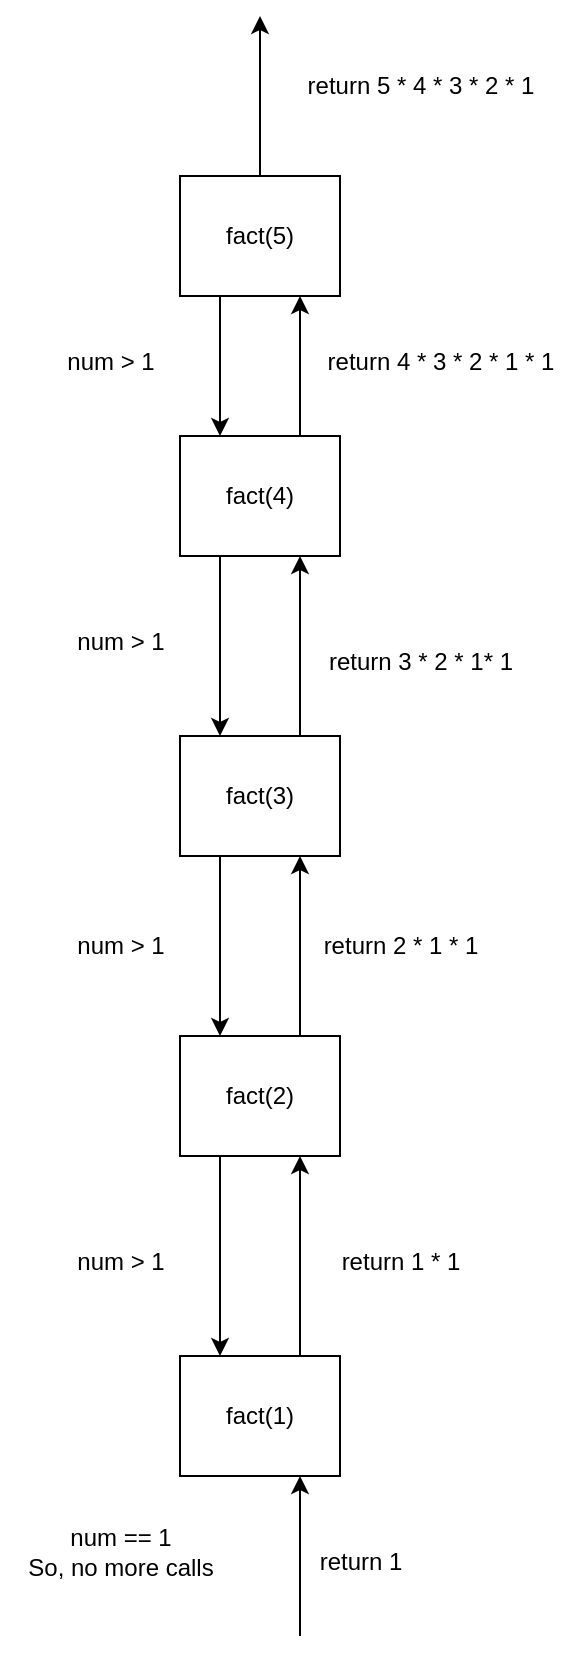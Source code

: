 <mxfile>
    <diagram id="3Uj0TZ0ywN1fFoyB2I0i" name="Page-1">
        <mxGraphModel dx="481" dy="483" grid="1" gridSize="10" guides="1" tooltips="1" connect="1" arrows="1" fold="1" page="1" pageScale="1" pageWidth="850" pageHeight="1100" math="0" shadow="0">
            <root>
                <mxCell id="0"/>
                <mxCell id="1" parent="0"/>
                <mxCell id="10" value="fact(5)" style="rounded=0;whiteSpace=wrap;html=1;" vertex="1" parent="1">
                    <mxGeometry x="170" y="120" width="80" height="60" as="geometry"/>
                </mxCell>
                <mxCell id="11" value="fact(4)" style="rounded=0;whiteSpace=wrap;html=1;" vertex="1" parent="1">
                    <mxGeometry x="170" y="250" width="80" height="60" as="geometry"/>
                </mxCell>
                <mxCell id="12" value="fact(3)" style="rounded=0;whiteSpace=wrap;html=1;" vertex="1" parent="1">
                    <mxGeometry x="170" y="400" width="80" height="60" as="geometry"/>
                </mxCell>
                <mxCell id="13" value="fact(2)" style="rounded=0;whiteSpace=wrap;html=1;" vertex="1" parent="1">
                    <mxGeometry x="170" y="550" width="80" height="60" as="geometry"/>
                </mxCell>
                <mxCell id="14" value="fact(1)" style="rounded=0;whiteSpace=wrap;html=1;" vertex="1" parent="1">
                    <mxGeometry x="170" y="710" width="80" height="60" as="geometry"/>
                </mxCell>
                <mxCell id="15" value="" style="endArrow=classic;html=1;exitX=0.25;exitY=1;exitDx=0;exitDy=0;entryX=0.25;entryY=0;entryDx=0;entryDy=0;" edge="1" parent="1" source="10" target="11">
                    <mxGeometry width="50" height="50" relative="1" as="geometry">
                        <mxPoint x="220" y="280" as="sourcePoint"/>
                        <mxPoint x="270" y="230" as="targetPoint"/>
                    </mxGeometry>
                </mxCell>
                <mxCell id="16" value="" style="endArrow=classic;html=1;entryX=0.25;entryY=0;entryDx=0;entryDy=0;exitX=0.25;exitY=1;exitDx=0;exitDy=0;" edge="1" parent="1" source="11" target="12">
                    <mxGeometry width="50" height="50" relative="1" as="geometry">
                        <mxPoint x="190" y="320" as="sourcePoint"/>
                        <mxPoint x="270" y="350" as="targetPoint"/>
                    </mxGeometry>
                </mxCell>
                <mxCell id="17" value="" style="endArrow=classic;html=1;exitX=0.25;exitY=1;exitDx=0;exitDy=0;entryX=0.25;entryY=0;entryDx=0;entryDy=0;" edge="1" parent="1" source="12" target="13">
                    <mxGeometry width="50" height="50" relative="1" as="geometry">
                        <mxPoint x="220" y="520" as="sourcePoint"/>
                        <mxPoint x="270" y="470" as="targetPoint"/>
                    </mxGeometry>
                </mxCell>
                <mxCell id="18" value="" style="endArrow=classic;html=1;exitX=0.25;exitY=1;exitDx=0;exitDy=0;entryX=0.25;entryY=0;entryDx=0;entryDy=0;" edge="1" parent="1" source="13" target="14">
                    <mxGeometry width="50" height="50" relative="1" as="geometry">
                        <mxPoint x="220" y="640" as="sourcePoint"/>
                        <mxPoint x="270" y="590" as="targetPoint"/>
                    </mxGeometry>
                </mxCell>
                <mxCell id="19" value="num &amp;gt; 1" style="text;html=1;align=center;verticalAlign=middle;resizable=0;points=[];autosize=1;strokeColor=none;fillColor=none;" vertex="1" parent="1">
                    <mxGeometry x="100" y="198" width="70" height="30" as="geometry"/>
                </mxCell>
                <mxCell id="20" value="num &amp;gt; 1" style="text;html=1;align=center;verticalAlign=middle;resizable=0;points=[];autosize=1;strokeColor=none;fillColor=none;" vertex="1" parent="1">
                    <mxGeometry x="105" y="338" width="70" height="30" as="geometry"/>
                </mxCell>
                <mxCell id="22" value="num &amp;gt; 1" style="text;html=1;align=center;verticalAlign=middle;resizable=0;points=[];autosize=1;strokeColor=none;fillColor=none;" vertex="1" parent="1">
                    <mxGeometry x="105" y="490" width="70" height="30" as="geometry"/>
                </mxCell>
                <mxCell id="23" value="num &amp;gt; 1" style="text;html=1;align=center;verticalAlign=middle;resizable=0;points=[];autosize=1;strokeColor=none;fillColor=none;" vertex="1" parent="1">
                    <mxGeometry x="105" y="648" width="70" height="30" as="geometry"/>
                </mxCell>
                <mxCell id="25" value="num == 1&lt;div&gt;So, no more calls&lt;/div&gt;" style="text;html=1;align=center;verticalAlign=middle;resizable=0;points=[];autosize=1;strokeColor=none;fillColor=none;" vertex="1" parent="1">
                    <mxGeometry x="80" y="788" width="120" height="40" as="geometry"/>
                </mxCell>
                <mxCell id="26" value="" style="endArrow=classic;html=1;" edge="1" parent="1">
                    <mxGeometry width="50" height="50" relative="1" as="geometry">
                        <mxPoint x="230" y="850" as="sourcePoint"/>
                        <mxPoint x="230" y="770" as="targetPoint"/>
                    </mxGeometry>
                </mxCell>
                <mxCell id="27" value="return 1" style="text;html=1;align=center;verticalAlign=middle;resizable=0;points=[];autosize=1;strokeColor=none;fillColor=none;" vertex="1" parent="1">
                    <mxGeometry x="230" y="798" width="60" height="30" as="geometry"/>
                </mxCell>
                <mxCell id="28" value="return 1 * 1" style="text;html=1;align=center;verticalAlign=middle;resizable=0;points=[];autosize=1;strokeColor=none;fillColor=none;" vertex="1" parent="1">
                    <mxGeometry x="240" y="648" width="80" height="30" as="geometry"/>
                </mxCell>
                <mxCell id="29" value="" style="endArrow=classic;html=1;exitX=0.75;exitY=0;exitDx=0;exitDy=0;entryX=0.75;entryY=1;entryDx=0;entryDy=0;" edge="1" parent="1" source="14" target="13">
                    <mxGeometry width="50" height="50" relative="1" as="geometry">
                        <mxPoint x="220" y="760" as="sourcePoint"/>
                        <mxPoint x="270" y="710" as="targetPoint"/>
                    </mxGeometry>
                </mxCell>
                <mxCell id="30" value="return 2 * 1 * 1" style="text;html=1;align=center;verticalAlign=middle;resizable=0;points=[];autosize=1;strokeColor=none;fillColor=none;" vertex="1" parent="1">
                    <mxGeometry x="230" y="490" width="100" height="30" as="geometry"/>
                </mxCell>
                <mxCell id="31" value="" style="endArrow=classic;html=1;exitX=0.75;exitY=0;exitDx=0;exitDy=0;entryX=0.75;entryY=1;entryDx=0;entryDy=0;" edge="1" parent="1" source="13" target="12">
                    <mxGeometry width="50" height="50" relative="1" as="geometry">
                        <mxPoint x="220" y="520" as="sourcePoint"/>
                        <mxPoint x="270" y="470" as="targetPoint"/>
                    </mxGeometry>
                </mxCell>
                <mxCell id="32" value="" style="endArrow=classic;html=1;entryX=0.75;entryY=1;entryDx=0;entryDy=0;exitX=0.75;exitY=0;exitDx=0;exitDy=0;" edge="1" parent="1" source="12" target="11">
                    <mxGeometry width="50" height="50" relative="1" as="geometry">
                        <mxPoint x="220" y="400" as="sourcePoint"/>
                        <mxPoint x="270" y="350" as="targetPoint"/>
                    </mxGeometry>
                </mxCell>
                <mxCell id="33" value="return 3 * 2 * 1* 1" style="text;html=1;align=center;verticalAlign=middle;resizable=0;points=[];autosize=1;strokeColor=none;fillColor=none;" vertex="1" parent="1">
                    <mxGeometry x="230" y="348" width="120" height="30" as="geometry"/>
                </mxCell>
                <mxCell id="34" value="" style="endArrow=classic;html=1;exitX=0.75;exitY=0;exitDx=0;exitDy=0;entryX=0.75;entryY=1;entryDx=0;entryDy=0;" edge="1" parent="1" source="11" target="10">
                    <mxGeometry width="50" height="50" relative="1" as="geometry">
                        <mxPoint x="300" y="280" as="sourcePoint"/>
                        <mxPoint x="340" y="20" as="targetPoint"/>
                    </mxGeometry>
                </mxCell>
                <mxCell id="35" value="return 4 * 3 * 2 * 1 * 1" style="text;html=1;align=center;verticalAlign=middle;resizable=0;points=[];autosize=1;strokeColor=none;fillColor=none;" vertex="1" parent="1">
                    <mxGeometry x="230" y="198" width="140" height="30" as="geometry"/>
                </mxCell>
                <mxCell id="38" value="" style="endArrow=classic;html=1;exitX=0.5;exitY=0;exitDx=0;exitDy=0;" edge="1" parent="1" source="10">
                    <mxGeometry width="50" height="50" relative="1" as="geometry">
                        <mxPoint x="209.5" y="110" as="sourcePoint"/>
                        <mxPoint x="210" y="40" as="targetPoint"/>
                        <Array as="points">
                            <mxPoint x="210" y="90"/>
                            <mxPoint x="210" y="40"/>
                        </Array>
                    </mxGeometry>
                </mxCell>
                <mxCell id="40" value="return 5 * 4 * 3 * 2 * 1" style="text;html=1;align=center;verticalAlign=middle;resizable=0;points=[];autosize=1;strokeColor=none;fillColor=none;" vertex="1" parent="1">
                    <mxGeometry x="220" y="60" width="140" height="30" as="geometry"/>
                </mxCell>
            </root>
        </mxGraphModel>
    </diagram>
</mxfile>